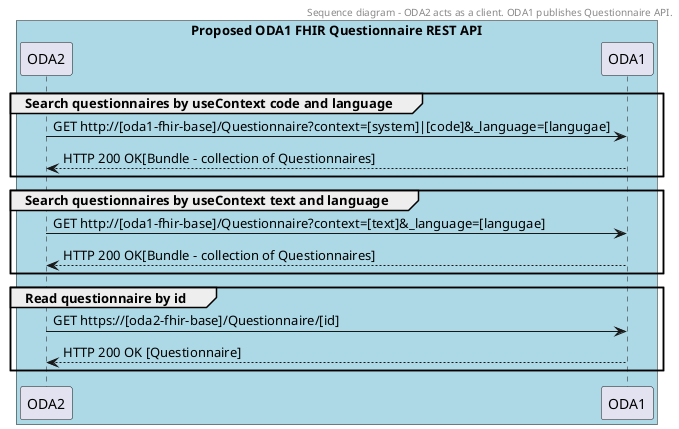 @startuml
header
Sequence diagram - ODA2 acts as a client. ODA1 publishes Questionnaire API.
endheader

participant ODA2
participant ODA1

box "Proposed ODA1 FHIR Questionnaire REST API" #LightBlue
	participant ODA2
	participant ODA1
end box

group Search questionnaires by useContext code and language
ODA2 -> ODA1: GET http://[oda1-fhir-base]/Questionnaire?context=[system]|[code]&_language=[langugae]
ODA2 <-- ODA1: HTTP 200 OK[Bundle - collection of Questionnaires]
end

group Search questionnaires by useContext text and language
ODA2 -> ODA1: GET http://[oda1-fhir-base]/Questionnaire?context=[text]&_language=[langugae]
ODA2 <-- ODA1: HTTP 200 OK[Bundle - collection of Questionnaires]
end

group Read questionnaire by id
ODA2 -> ODA1: GET https://[oda2-fhir-base]/Questionnaire/[id]
ODA2 <-- ODA1: HTTP 200 OK [Questionnaire]
end

@enduml